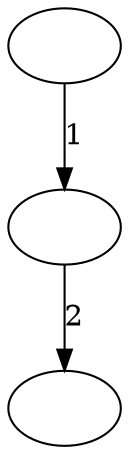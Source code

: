 digraph{
node2 [label=""];
node1 [label=""];
node0 [label=""];
node2 -> node1 [label="1"];
node1 -> node0 [label="2"];
}
